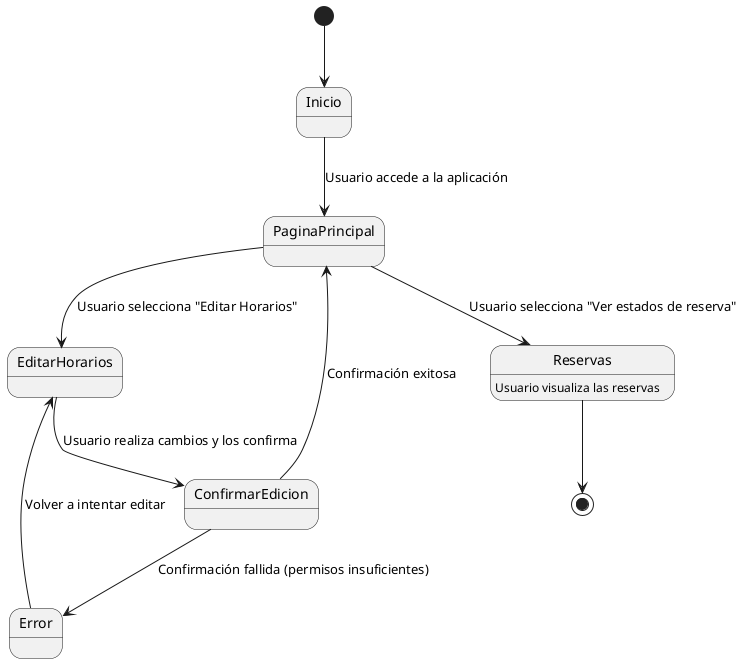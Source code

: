 @startuml
[*] --> Inicio
Inicio --> PaginaPrincipal : Usuario accede a la aplicación
PaginaPrincipal --> EditarHorarios : Usuario selecciona "Editar Horarios"
EditarHorarios --> ConfirmarEdicion : Usuario realiza cambios y los confirma
ConfirmarEdicion --> PaginaPrincipal : Confirmación exitosa
ConfirmarEdicion --> Error : Confirmación fallida (permisos insuficientes)
Error --> EditarHorarios : Volver a intentar editar
PaginaPrincipal --> Reservas : Usuario selecciona "Ver estados de reserva"
Reservas : Usuario visualiza las reservas
Reservas --> [*]
@enduml
